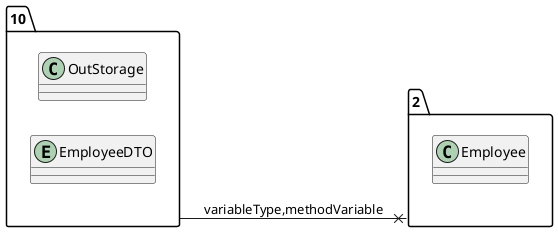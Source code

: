 @startuml 
allow_mixing
left to right direction
package "10"{
class OutStorage
entity EmployeeDTO

}
package "2"{
class Employee

}
"10" --x "2":variableType,methodVariable
@enduml
